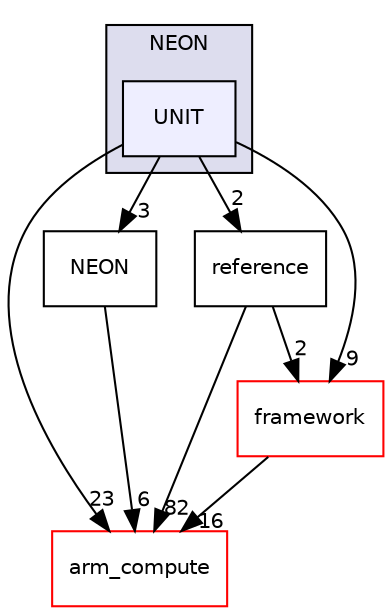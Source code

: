 digraph "tests/validation/NEON/UNIT" {
  compound=true
  node [ fontsize="10", fontname="Helvetica"];
  edge [ labelfontsize="10", labelfontname="Helvetica"];
  subgraph clusterdir_0538a82dae0483a21d0f1e9d7e0a45c6 {
    graph [ bgcolor="#ddddee", pencolor="black", label="NEON" fontname="Helvetica", fontsize="10", URL="dir_0538a82dae0483a21d0f1e9d7e0a45c6.xhtml"]
  dir_6fc87decd8cffc07e5f49c197ca3de10 [shape=box, label="UNIT", style="filled", fillcolor="#eeeeff", pencolor="black", URL="dir_6fc87decd8cffc07e5f49c197ca3de10.xhtml"];
  }
  dir_214608ef36d61442cb2b0c1c4e9a7def [shape=box label="arm_compute" fillcolor="white" style="filled" color="red" URL="dir_214608ef36d61442cb2b0c1c4e9a7def.xhtml"];
  dir_445738e6fed662d0b65e690e3f1e1de0 [shape=box label="NEON" URL="dir_445738e6fed662d0b65e690e3f1e1de0.xhtml"];
  dir_46fdb196cebdbffe77dac340cde62f29 [shape=box label="reference" URL="dir_46fdb196cebdbffe77dac340cde62f29.xhtml"];
  dir_9e71e2da941d3cafc4d98a9f6ae3de4f [shape=box label="framework" fillcolor="white" style="filled" color="red" URL="dir_9e71e2da941d3cafc4d98a9f6ae3de4f.xhtml"];
  dir_46fdb196cebdbffe77dac340cde62f29->dir_214608ef36d61442cb2b0c1c4e9a7def [headlabel="82", labeldistance=1.5 headhref="dir_000040_000000.xhtml"];
  dir_46fdb196cebdbffe77dac340cde62f29->dir_9e71e2da941d3cafc4d98a9f6ae3de4f [headlabel="2", labeldistance=1.5 headhref="dir_000040_000038.xhtml"];
  dir_6fc87decd8cffc07e5f49c197ca3de10->dir_214608ef36d61442cb2b0c1c4e9a7def [headlabel="23", labeldistance=1.5 headhref="dir_000547_000000.xhtml"];
  dir_6fc87decd8cffc07e5f49c197ca3de10->dir_445738e6fed662d0b65e690e3f1e1de0 [headlabel="3", labeldistance=1.5 headhref="dir_000547_000554.xhtml"];
  dir_6fc87decd8cffc07e5f49c197ca3de10->dir_46fdb196cebdbffe77dac340cde62f29 [headlabel="2", labeldistance=1.5 headhref="dir_000547_000040.xhtml"];
  dir_6fc87decd8cffc07e5f49c197ca3de10->dir_9e71e2da941d3cafc4d98a9f6ae3de4f [headlabel="9", labeldistance=1.5 headhref="dir_000547_000038.xhtml"];
  dir_445738e6fed662d0b65e690e3f1e1de0->dir_214608ef36d61442cb2b0c1c4e9a7def [headlabel="6", labeldistance=1.5 headhref="dir_000554_000000.xhtml"];
  dir_9e71e2da941d3cafc4d98a9f6ae3de4f->dir_214608ef36d61442cb2b0c1c4e9a7def [headlabel="16", labeldistance=1.5 headhref="dir_000038_000000.xhtml"];
}
